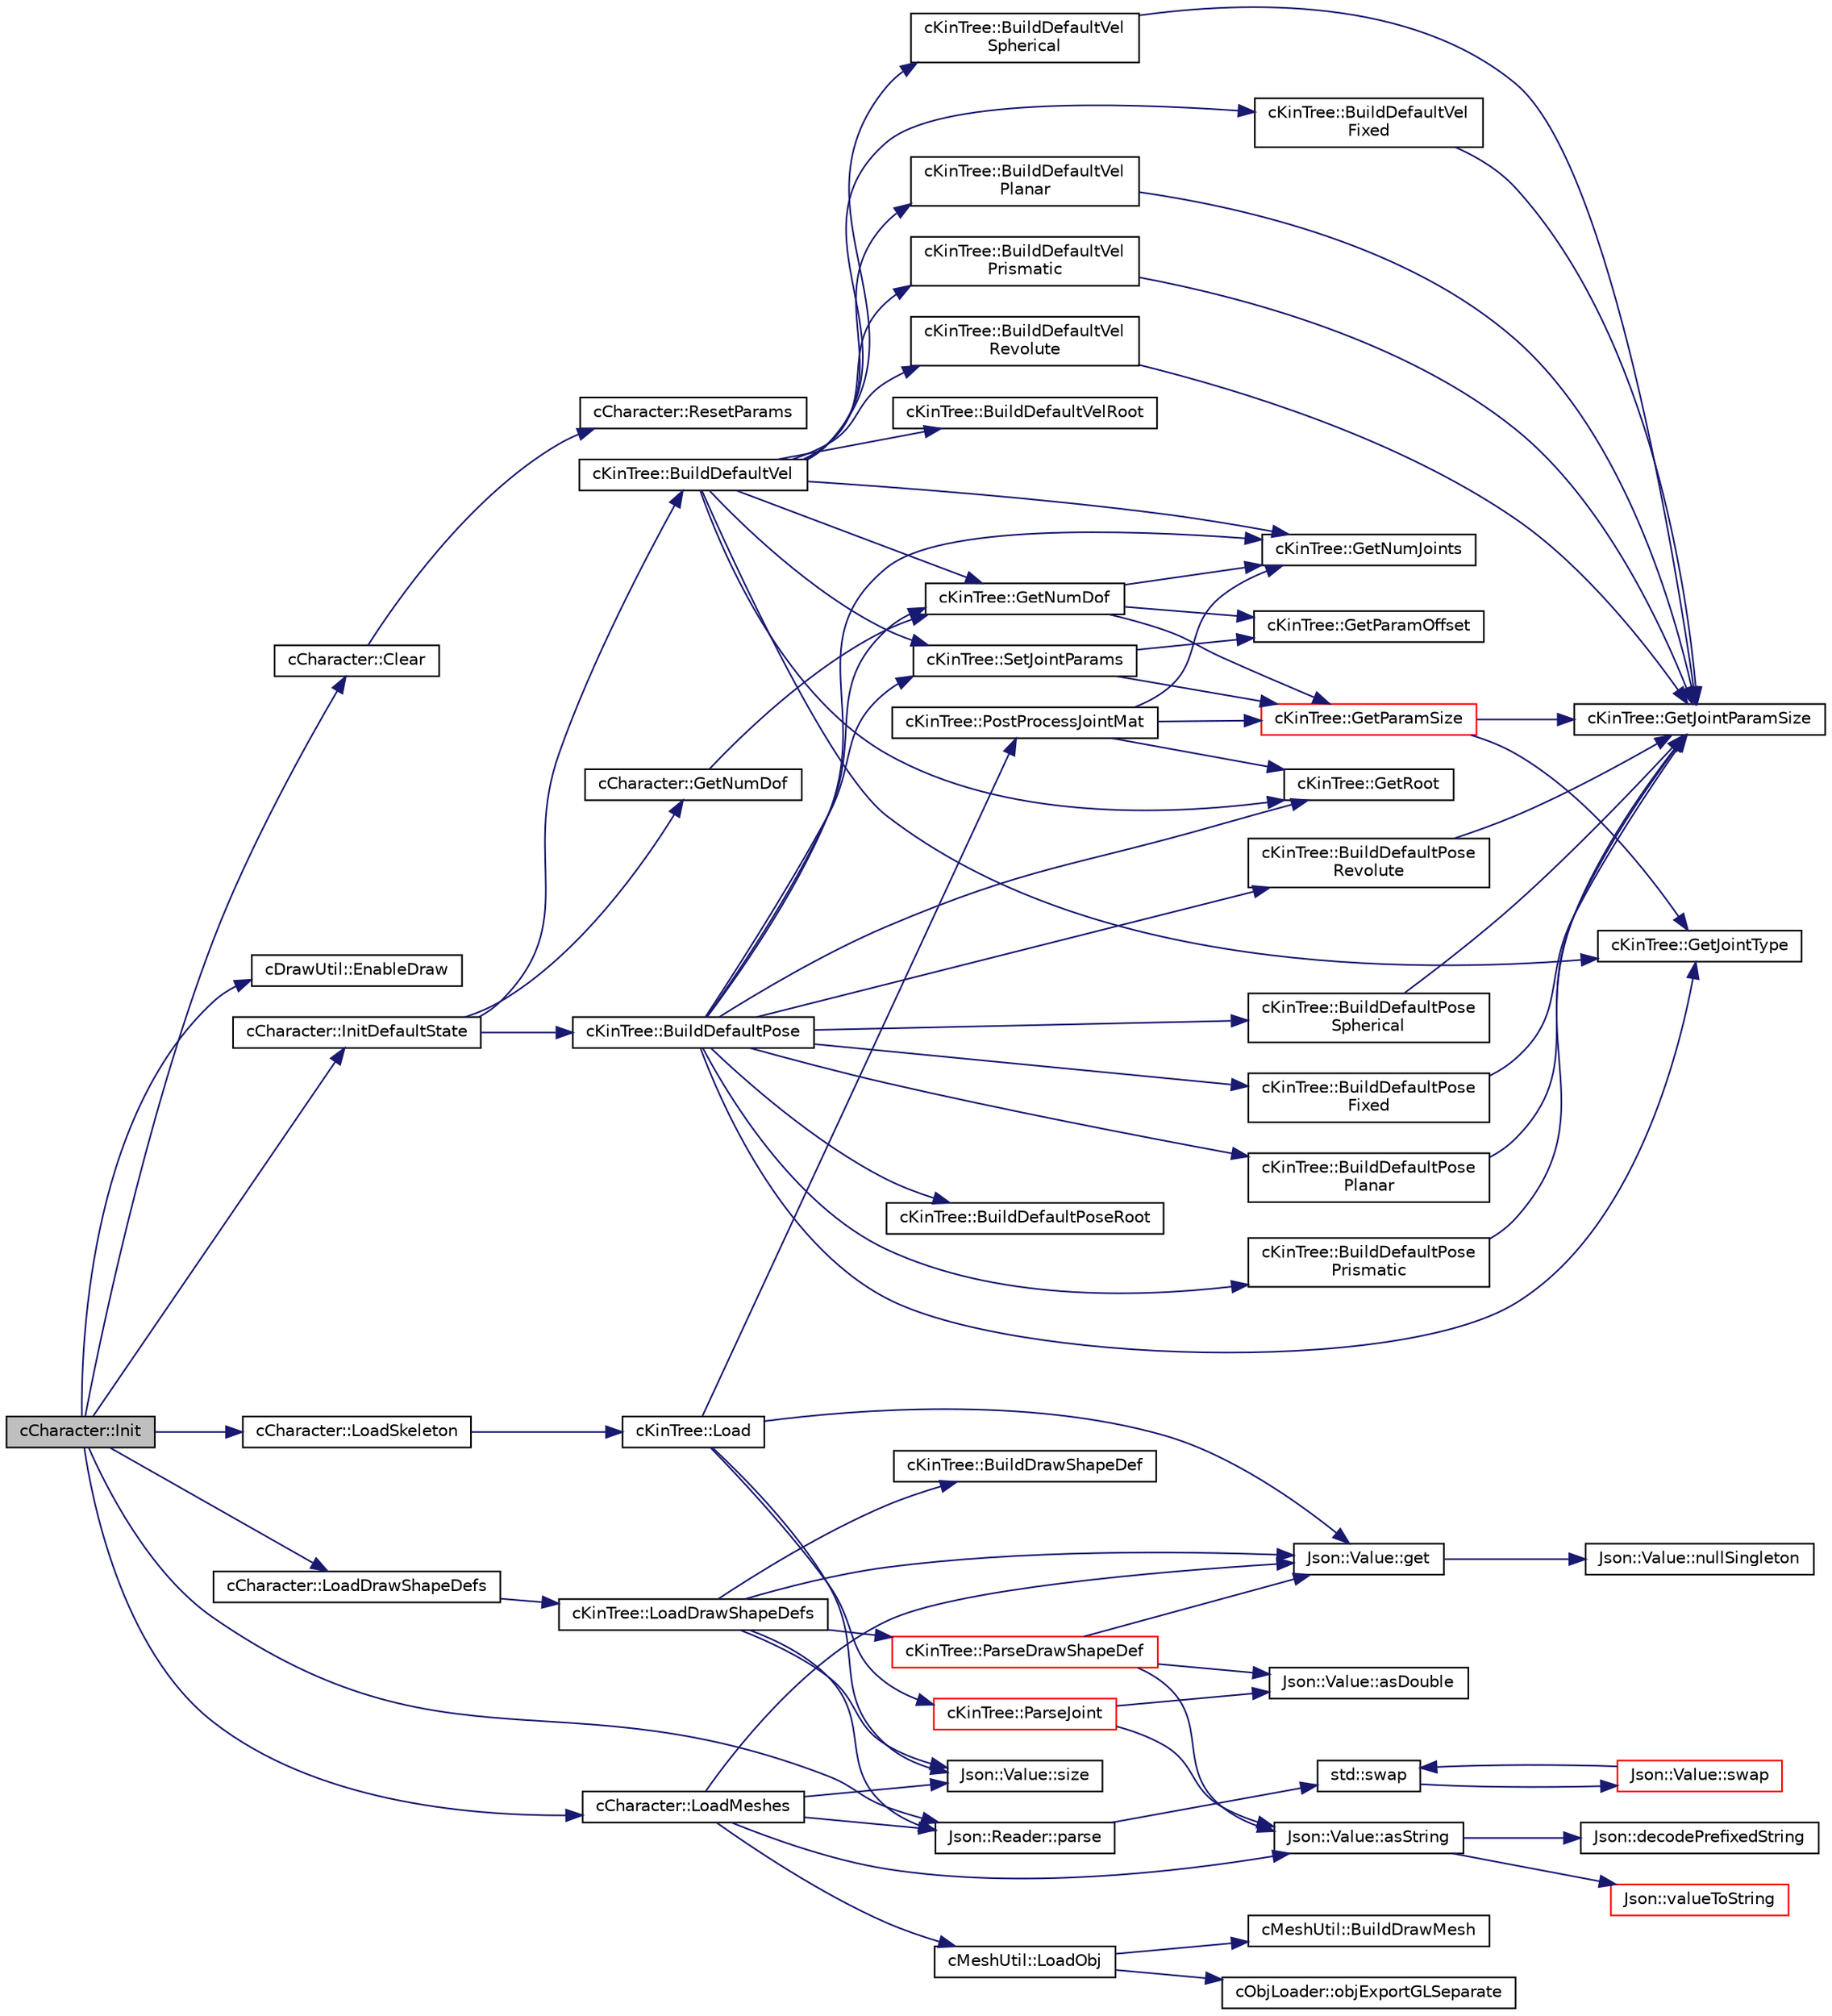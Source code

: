 digraph "cCharacter::Init"
{
 // LATEX_PDF_SIZE
  edge [fontname="Helvetica",fontsize="10",labelfontname="Helvetica",labelfontsize="10"];
  node [fontname="Helvetica",fontsize="10",shape=record];
  rankdir="LR";
  Node1 [label="cCharacter::Init",height=0.2,width=0.4,color="black", fillcolor="grey75", style="filled", fontcolor="black",tooltip=" "];
  Node1 -> Node2 [color="midnightblue",fontsize="10",style="solid",fontname="Helvetica"];
  Node2 [label="cCharacter::Clear",height=0.2,width=0.4,color="black", fillcolor="white", style="filled",URL="$classc_character.html#a2d926f76d5f26771bfb2c33d8b5b09a0",tooltip=" "];
  Node2 -> Node3 [color="midnightblue",fontsize="10",style="solid",fontname="Helvetica"];
  Node3 [label="cCharacter::ResetParams",height=0.2,width=0.4,color="black", fillcolor="white", style="filled",URL="$classc_character.html#a293e1d0091db9b1ff7f526a66a3a53b6",tooltip=" "];
  Node1 -> Node4 [color="midnightblue",fontsize="10",style="solid",fontname="Helvetica"];
  Node4 [label="cDrawUtil::EnableDraw",height=0.2,width=0.4,color="black", fillcolor="white", style="filled",URL="$classc_draw_util.html#a9c46b44c98fb736be0805296de467121",tooltip=" "];
  Node1 -> Node5 [color="midnightblue",fontsize="10",style="solid",fontname="Helvetica"];
  Node5 [label="cCharacter::InitDefaultState",height=0.2,width=0.4,color="black", fillcolor="white", style="filled",URL="$classc_character.html#a9d03c44abd7bdd3cb036adaecf02176e",tooltip=" "];
  Node5 -> Node6 [color="midnightblue",fontsize="10",style="solid",fontname="Helvetica"];
  Node6 [label="cKinTree::BuildDefaultPose",height=0.2,width=0.4,color="black", fillcolor="white", style="filled",URL="$classc_kin_tree.html#a577b420161765e14abae812cb6a16836",tooltip=" "];
  Node6 -> Node7 [color="midnightblue",fontsize="10",style="solid",fontname="Helvetica"];
  Node7 [label="cKinTree::BuildDefaultPose\lFixed",height=0.2,width=0.4,color="black", fillcolor="white", style="filled",URL="$classc_kin_tree.html#a0494eba6fcd934f72d6427ff99e9ed63",tooltip=" "];
  Node7 -> Node8 [color="midnightblue",fontsize="10",style="solid",fontname="Helvetica"];
  Node8 [label="cKinTree::GetJointParamSize",height=0.2,width=0.4,color="black", fillcolor="white", style="filled",URL="$classc_kin_tree.html#a9c308e9e4654d96bcc47ba02770a06ea",tooltip=" "];
  Node6 -> Node9 [color="midnightblue",fontsize="10",style="solid",fontname="Helvetica"];
  Node9 [label="cKinTree::BuildDefaultPose\lPlanar",height=0.2,width=0.4,color="black", fillcolor="white", style="filled",URL="$classc_kin_tree.html#a9168467522855ec6e7e789292de9195b",tooltip=" "];
  Node9 -> Node8 [color="midnightblue",fontsize="10",style="solid",fontname="Helvetica"];
  Node6 -> Node10 [color="midnightblue",fontsize="10",style="solid",fontname="Helvetica"];
  Node10 [label="cKinTree::BuildDefaultPose\lPrismatic",height=0.2,width=0.4,color="black", fillcolor="white", style="filled",URL="$classc_kin_tree.html#ae9b11878c45e4fab737a91d2c8cb36d2",tooltip=" "];
  Node10 -> Node8 [color="midnightblue",fontsize="10",style="solid",fontname="Helvetica"];
  Node6 -> Node11 [color="midnightblue",fontsize="10",style="solid",fontname="Helvetica"];
  Node11 [label="cKinTree::BuildDefaultPose\lRevolute",height=0.2,width=0.4,color="black", fillcolor="white", style="filled",URL="$classc_kin_tree.html#aa4f3f32615e3e83df8c66420874ea6a6",tooltip=" "];
  Node11 -> Node8 [color="midnightblue",fontsize="10",style="solid",fontname="Helvetica"];
  Node6 -> Node12 [color="midnightblue",fontsize="10",style="solid",fontname="Helvetica"];
  Node12 [label="cKinTree::BuildDefaultPoseRoot",height=0.2,width=0.4,color="black", fillcolor="white", style="filled",URL="$classc_kin_tree.html#a4a419d46bb91a9e7f3cd17dced1f0076",tooltip=" "];
  Node6 -> Node13 [color="midnightblue",fontsize="10",style="solid",fontname="Helvetica"];
  Node13 [label="cKinTree::BuildDefaultPose\lSpherical",height=0.2,width=0.4,color="black", fillcolor="white", style="filled",URL="$classc_kin_tree.html#a16c6bb69ecce97b1514f14890cba3d44",tooltip=" "];
  Node13 -> Node8 [color="midnightblue",fontsize="10",style="solid",fontname="Helvetica"];
  Node6 -> Node14 [color="midnightblue",fontsize="10",style="solid",fontname="Helvetica"];
  Node14 [label="cKinTree::GetJointType",height=0.2,width=0.4,color="black", fillcolor="white", style="filled",URL="$classc_kin_tree.html#a891d52af51a7a1bced694634c2f70ee9",tooltip=" "];
  Node6 -> Node15 [color="midnightblue",fontsize="10",style="solid",fontname="Helvetica"];
  Node15 [label="cKinTree::GetNumDof",height=0.2,width=0.4,color="black", fillcolor="white", style="filled",URL="$classc_kin_tree.html#abb4cab7f985f62308d4b36fdcd5c6145",tooltip=" "];
  Node15 -> Node16 [color="midnightblue",fontsize="10",style="solid",fontname="Helvetica"];
  Node16 [label="cKinTree::GetNumJoints",height=0.2,width=0.4,color="black", fillcolor="white", style="filled",URL="$classc_kin_tree.html#ac840b501e27e6ce46d208b7d033f21d4",tooltip=" "];
  Node15 -> Node17 [color="midnightblue",fontsize="10",style="solid",fontname="Helvetica"];
  Node17 [label="cKinTree::GetParamOffset",height=0.2,width=0.4,color="black", fillcolor="white", style="filled",URL="$classc_kin_tree.html#aba4aced4cc6c401006617e288e84e723",tooltip=" "];
  Node15 -> Node18 [color="midnightblue",fontsize="10",style="solid",fontname="Helvetica"];
  Node18 [label="cKinTree::GetParamSize",height=0.2,width=0.4,color="red", fillcolor="white", style="filled",URL="$classc_kin_tree.html#ad5d21e19a354b6e8f5406e9167f12161",tooltip=" "];
  Node18 -> Node8 [color="midnightblue",fontsize="10",style="solid",fontname="Helvetica"];
  Node18 -> Node14 [color="midnightblue",fontsize="10",style="solid",fontname="Helvetica"];
  Node6 -> Node16 [color="midnightblue",fontsize="10",style="solid",fontname="Helvetica"];
  Node6 -> Node22 [color="midnightblue",fontsize="10",style="solid",fontname="Helvetica"];
  Node22 [label="cKinTree::GetRoot",height=0.2,width=0.4,color="black", fillcolor="white", style="filled",URL="$classc_kin_tree.html#a81b9799b03d32762ac820eb0886f369c",tooltip=" "];
  Node6 -> Node23 [color="midnightblue",fontsize="10",style="solid",fontname="Helvetica"];
  Node23 [label="cKinTree::SetJointParams",height=0.2,width=0.4,color="black", fillcolor="white", style="filled",URL="$classc_kin_tree.html#ad18c5aabf46faa23e01dadd8e7169472",tooltip=" "];
  Node23 -> Node17 [color="midnightblue",fontsize="10",style="solid",fontname="Helvetica"];
  Node23 -> Node18 [color="midnightblue",fontsize="10",style="solid",fontname="Helvetica"];
  Node5 -> Node24 [color="midnightblue",fontsize="10",style="solid",fontname="Helvetica"];
  Node24 [label="cKinTree::BuildDefaultVel",height=0.2,width=0.4,color="black", fillcolor="white", style="filled",URL="$classc_kin_tree.html#a49b1f34387524f9de3c4dbed52be181c",tooltip=" "];
  Node24 -> Node25 [color="midnightblue",fontsize="10",style="solid",fontname="Helvetica"];
  Node25 [label="cKinTree::BuildDefaultVel\lFixed",height=0.2,width=0.4,color="black", fillcolor="white", style="filled",URL="$classc_kin_tree.html#a7ab58e8fea0492adb5aa5fd963c01faf",tooltip=" "];
  Node25 -> Node8 [color="midnightblue",fontsize="10",style="solid",fontname="Helvetica"];
  Node24 -> Node26 [color="midnightblue",fontsize="10",style="solid",fontname="Helvetica"];
  Node26 [label="cKinTree::BuildDefaultVel\lPlanar",height=0.2,width=0.4,color="black", fillcolor="white", style="filled",URL="$classc_kin_tree.html#a0a678011b70b7e73f247d3a318a6578f",tooltip=" "];
  Node26 -> Node8 [color="midnightblue",fontsize="10",style="solid",fontname="Helvetica"];
  Node24 -> Node27 [color="midnightblue",fontsize="10",style="solid",fontname="Helvetica"];
  Node27 [label="cKinTree::BuildDefaultVel\lPrismatic",height=0.2,width=0.4,color="black", fillcolor="white", style="filled",URL="$classc_kin_tree.html#a1e420ad9baa142e032e9c7d26e480fb4",tooltip=" "];
  Node27 -> Node8 [color="midnightblue",fontsize="10",style="solid",fontname="Helvetica"];
  Node24 -> Node28 [color="midnightblue",fontsize="10",style="solid",fontname="Helvetica"];
  Node28 [label="cKinTree::BuildDefaultVel\lRevolute",height=0.2,width=0.4,color="black", fillcolor="white", style="filled",URL="$classc_kin_tree.html#a521d862b5cfc1cb78a2d187e7465798e",tooltip=" "];
  Node28 -> Node8 [color="midnightblue",fontsize="10",style="solid",fontname="Helvetica"];
  Node24 -> Node29 [color="midnightblue",fontsize="10",style="solid",fontname="Helvetica"];
  Node29 [label="cKinTree::BuildDefaultVelRoot",height=0.2,width=0.4,color="black", fillcolor="white", style="filled",URL="$classc_kin_tree.html#a5d96be26b78d24893b20788dfb99da78",tooltip=" "];
  Node24 -> Node30 [color="midnightblue",fontsize="10",style="solid",fontname="Helvetica"];
  Node30 [label="cKinTree::BuildDefaultVel\lSpherical",height=0.2,width=0.4,color="black", fillcolor="white", style="filled",URL="$classc_kin_tree.html#a1c67d7c63c961f3faa0d908cd8b40510",tooltip=" "];
  Node30 -> Node8 [color="midnightblue",fontsize="10",style="solid",fontname="Helvetica"];
  Node24 -> Node14 [color="midnightblue",fontsize="10",style="solid",fontname="Helvetica"];
  Node24 -> Node15 [color="midnightblue",fontsize="10",style="solid",fontname="Helvetica"];
  Node24 -> Node16 [color="midnightblue",fontsize="10",style="solid",fontname="Helvetica"];
  Node24 -> Node22 [color="midnightblue",fontsize="10",style="solid",fontname="Helvetica"];
  Node24 -> Node23 [color="midnightblue",fontsize="10",style="solid",fontname="Helvetica"];
  Node5 -> Node31 [color="midnightblue",fontsize="10",style="solid",fontname="Helvetica"];
  Node31 [label="cCharacter::GetNumDof",height=0.2,width=0.4,color="black", fillcolor="white", style="filled",URL="$classc_character.html#a599bb487669886ea5a6e827186713372",tooltip=" "];
  Node31 -> Node15 [color="midnightblue",fontsize="10",style="solid",fontname="Helvetica"];
  Node1 -> Node32 [color="midnightblue",fontsize="10",style="solid",fontname="Helvetica"];
  Node32 [label="cCharacter::LoadDrawShapeDefs",height=0.2,width=0.4,color="black", fillcolor="white", style="filled",URL="$classc_character.html#ad3130da4863c1db72fab3360eeeb7aa9",tooltip=" "];
  Node32 -> Node33 [color="midnightblue",fontsize="10",style="solid",fontname="Helvetica"];
  Node33 [label="cKinTree::LoadDrawShapeDefs",height=0.2,width=0.4,color="black", fillcolor="white", style="filled",URL="$classc_kin_tree.html#a7bce036c2d7704315ea65d52989810f8",tooltip=" "];
  Node33 -> Node34 [color="midnightblue",fontsize="10",style="solid",fontname="Helvetica"];
  Node34 [label="cKinTree::BuildDrawShapeDef",height=0.2,width=0.4,color="black", fillcolor="white", style="filled",URL="$classc_kin_tree.html#a6e8544bb9f922851046bd3391a438b56",tooltip=" "];
  Node33 -> Node35 [color="midnightblue",fontsize="10",style="solid",fontname="Helvetica"];
  Node35 [label="Json::Value::get",height=0.2,width=0.4,color="black", fillcolor="white", style="filled",URL="$class_json_1_1_value.html#a034eb7bf85a44fa759bdaa232788ca66",tooltip=" "];
  Node35 -> Node36 [color="midnightblue",fontsize="10",style="solid",fontname="Helvetica"];
  Node36 [label="Json::Value::nullSingleton",height=0.2,width=0.4,color="black", fillcolor="white", style="filled",URL="$class_json_1_1_value.html#af2f124567acc35d021a424e53ebdfcab",tooltip="Prefer this to null or nullRef."];
  Node33 -> Node37 [color="midnightblue",fontsize="10",style="solid",fontname="Helvetica"];
  Node37 [label="Json::Reader::parse",height=0.2,width=0.4,color="black", fillcolor="white", style="filled",URL="$class_json_1_1_reader.html#af1da6c976ad1e96c742804c3853eef94",tooltip="Read a Value from a JSON document."];
  Node37 -> Node38 [color="midnightblue",fontsize="10",style="solid",fontname="Helvetica"];
  Node38 [label="std::swap",height=0.2,width=0.4,color="black", fillcolor="white", style="filled",URL="$namespacestd.html#a22cc6fcbbb1f2f705c7888b615e43582",tooltip="Specialize std::swap() for Json::Value."];
  Node38 -> Node39 [color="midnightblue",fontsize="10",style="solid",fontname="Helvetica"];
  Node39 [label="Json::Value::swap",height=0.2,width=0.4,color="red", fillcolor="white", style="filled",URL="$class_json_1_1_value.html#aab841120d78e296e1bc06a373345e822",tooltip="Swap everything."];
  Node39 -> Node38 [color="midnightblue",fontsize="10",style="solid",fontname="Helvetica"];
  Node33 -> Node41 [color="midnightblue",fontsize="10",style="solid",fontname="Helvetica"];
  Node41 [label="cKinTree::ParseDrawShapeDef",height=0.2,width=0.4,color="red", fillcolor="white", style="filled",URL="$classc_kin_tree.html#afe817b49fd7fd5a924a39db28140e21d",tooltip=" "];
  Node41 -> Node42 [color="midnightblue",fontsize="10",style="solid",fontname="Helvetica"];
  Node42 [label="Json::Value::asDouble",height=0.2,width=0.4,color="black", fillcolor="white", style="filled",URL="$class_json_1_1_value.html#afd24002a18aef907ad746b1cb9eda0a2",tooltip=" "];
  Node41 -> Node43 [color="midnightblue",fontsize="10",style="solid",fontname="Helvetica"];
  Node43 [label="Json::Value::asString",height=0.2,width=0.4,color="black", fillcolor="white", style="filled",URL="$class_json_1_1_value.html#ae3f9b0d38f820ccdd8888aa92ea6e792",tooltip="Embedded zeroes are possible."];
  Node43 -> Node44 [color="midnightblue",fontsize="10",style="solid",fontname="Helvetica"];
  Node44 [label="Json::decodePrefixedString",height=0.2,width=0.4,color="black", fillcolor="white", style="filled",URL="$namespace_json.html#aad8b4982c1acd164f541fba396ac9fb1",tooltip=" "];
  Node43 -> Node45 [color="midnightblue",fontsize="10",style="solid",fontname="Helvetica"];
  Node45 [label="Json::valueToString",height=0.2,width=0.4,color="red", fillcolor="white", style="filled",URL="$namespace_json.html#a77501ed00903d1b183a55a5fbf6b749a",tooltip=" "];
  Node41 -> Node35 [color="midnightblue",fontsize="10",style="solid",fontname="Helvetica"];
  Node33 -> Node48 [color="midnightblue",fontsize="10",style="solid",fontname="Helvetica"];
  Node48 [label="Json::Value::size",height=0.2,width=0.4,color="black", fillcolor="white", style="filled",URL="$class_json_1_1_value.html#a0ec2808e1d7efa4e9fad938d6667be44",tooltip="Number of values in array or object."];
  Node1 -> Node49 [color="midnightblue",fontsize="10",style="solid",fontname="Helvetica"];
  Node49 [label="cCharacter::LoadMeshes",height=0.2,width=0.4,color="black", fillcolor="white", style="filled",URL="$classc_character.html#a87a7bc47dfe79e5890276319c9a51cb5",tooltip=" "];
  Node49 -> Node43 [color="midnightblue",fontsize="10",style="solid",fontname="Helvetica"];
  Node49 -> Node35 [color="midnightblue",fontsize="10",style="solid",fontname="Helvetica"];
  Node49 -> Node50 [color="midnightblue",fontsize="10",style="solid",fontname="Helvetica"];
  Node50 [label="cMeshUtil::LoadObj",height=0.2,width=0.4,color="black", fillcolor="white", style="filled",URL="$classc_mesh_util.html#a8c905442daef38787acbc85f74efa58f",tooltip=" "];
  Node50 -> Node51 [color="midnightblue",fontsize="10",style="solid",fontname="Helvetica"];
  Node51 [label="cMeshUtil::BuildDrawMesh",height=0.2,width=0.4,color="black", fillcolor="white", style="filled",URL="$classc_mesh_util.html#a99c580def2bd11bea53600a2467f5c91",tooltip=" "];
  Node50 -> Node52 [color="midnightblue",fontsize="10",style="solid",fontname="Helvetica"];
  Node52 [label="cObjLoader::objExportGLSeparate",height=0.2,width=0.4,color="black", fillcolor="white", style="filled",URL="$classc_obj_loader.html#afdb332e9ee4a1324f681b72268527742",tooltip=" "];
  Node49 -> Node37 [color="midnightblue",fontsize="10",style="solid",fontname="Helvetica"];
  Node49 -> Node48 [color="midnightblue",fontsize="10",style="solid",fontname="Helvetica"];
  Node1 -> Node53 [color="midnightblue",fontsize="10",style="solid",fontname="Helvetica"];
  Node53 [label="cCharacter::LoadSkeleton",height=0.2,width=0.4,color="black", fillcolor="white", style="filled",URL="$classc_character.html#a81d3dcc0923d44bdfa4e829302031f61",tooltip=" "];
  Node53 -> Node54 [color="midnightblue",fontsize="10",style="solid",fontname="Helvetica"];
  Node54 [label="cKinTree::Load",height=0.2,width=0.4,color="black", fillcolor="white", style="filled",URL="$classc_kin_tree.html#aa2af222128fad16e6280147c22c64ae7",tooltip=" "];
  Node54 -> Node35 [color="midnightblue",fontsize="10",style="solid",fontname="Helvetica"];
  Node54 -> Node55 [color="midnightblue",fontsize="10",style="solid",fontname="Helvetica"];
  Node55 [label="cKinTree::ParseJoint",height=0.2,width=0.4,color="red", fillcolor="white", style="filled",URL="$classc_kin_tree.html#ae4e735b81dc891b1d73f3c7da89a1466",tooltip=" "];
  Node55 -> Node42 [color="midnightblue",fontsize="10",style="solid",fontname="Helvetica"];
  Node55 -> Node43 [color="midnightblue",fontsize="10",style="solid",fontname="Helvetica"];
  Node54 -> Node59 [color="midnightblue",fontsize="10",style="solid",fontname="Helvetica"];
  Node59 [label="cKinTree::PostProcessJointMat",height=0.2,width=0.4,color="black", fillcolor="white", style="filled",URL="$classc_kin_tree.html#a51ee3cd760918612e34f570136e13a19",tooltip=" "];
  Node59 -> Node16 [color="midnightblue",fontsize="10",style="solid",fontname="Helvetica"];
  Node59 -> Node18 [color="midnightblue",fontsize="10",style="solid",fontname="Helvetica"];
  Node59 -> Node22 [color="midnightblue",fontsize="10",style="solid",fontname="Helvetica"];
  Node54 -> Node48 [color="midnightblue",fontsize="10",style="solid",fontname="Helvetica"];
  Node1 -> Node37 [color="midnightblue",fontsize="10",style="solid",fontname="Helvetica"];
}
